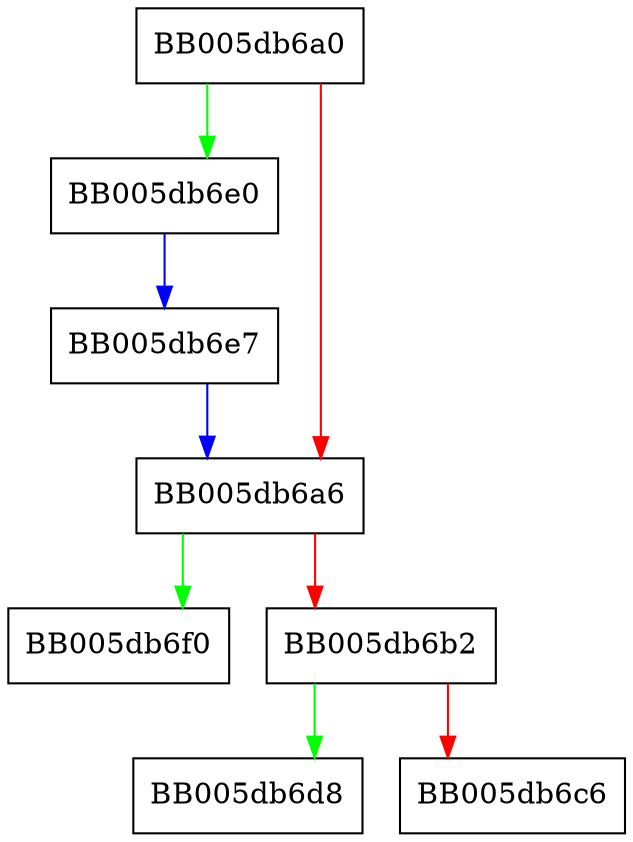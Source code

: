 digraph EVP_PKEY_meth_get0 {
  node [shape="box"];
  graph [splines=ortho];
  BB005db6a0 -> BB005db6e0 [color="green"];
  BB005db6a0 -> BB005db6a6 [color="red"];
  BB005db6a6 -> BB005db6f0 [color="green"];
  BB005db6a6 -> BB005db6b2 [color="red"];
  BB005db6b2 -> BB005db6d8 [color="green"];
  BB005db6b2 -> BB005db6c6 [color="red"];
  BB005db6e0 -> BB005db6e7 [color="blue"];
  BB005db6e7 -> BB005db6a6 [color="blue"];
}